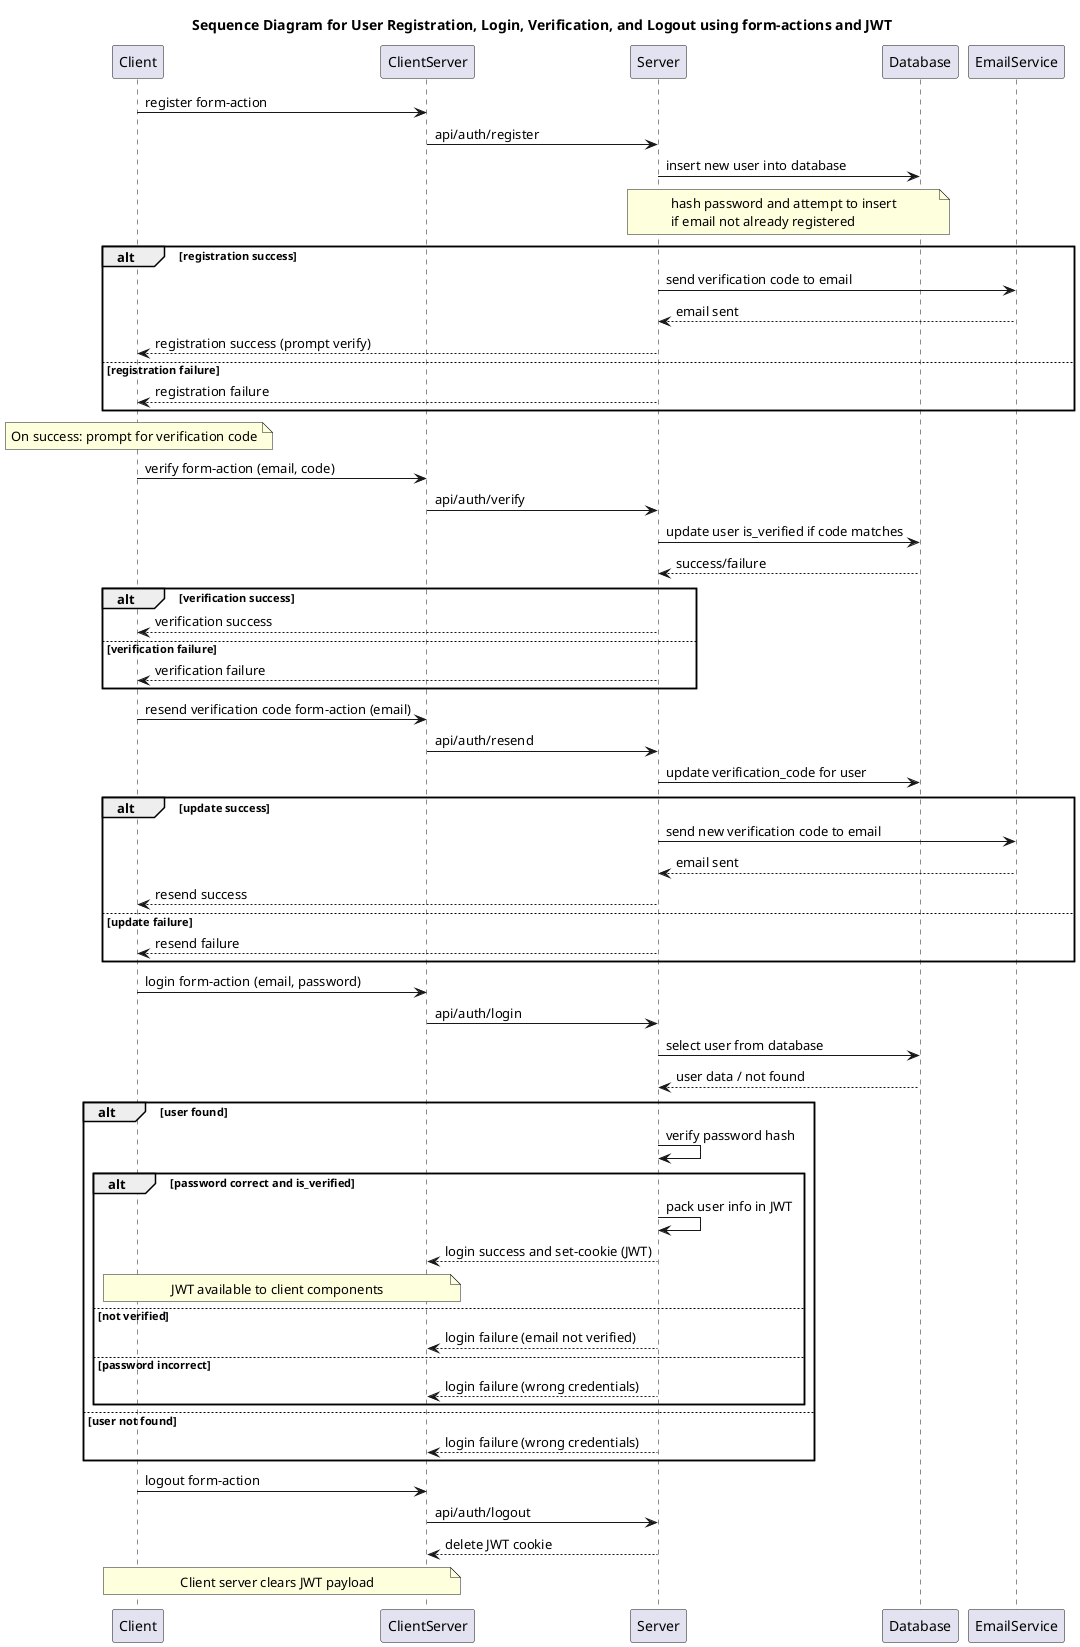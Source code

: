 @startuml
title Sequence Diagram for User Registration, Login, Verification, and Logout using form-actions and JWT

Client -> ClientServer: register form-action
ClientServer -> Server: api/auth/register
Server -> Database: insert new user into database
note over Server, Database: hash password and attempt to insert\nif email not already registered
alt registration success
    Server -> EmailService: send verification code to email
    EmailService --> Server: email sent
    Server --> Client: registration success (prompt verify)
else registration failure
    Server --> Client: registration failure
end
note over Client: On success: prompt for verification code

Client -> ClientServer: verify form-action (email, code)
ClientServer -> Server: api/auth/verify
Server -> Database: update user is_verified if code matches
Database --> Server: success/failure
alt verification success
    Server --> Client: verification success
else verification failure
    Server --> Client: verification failure
end

Client -> ClientServer: resend verification code form-action (email)
ClientServer -> Server: api/auth/resend
Server -> Database: update verification_code for user
alt update success
    Server -> EmailService: send new verification code to email
    EmailService --> Server: email sent
    Server --> Client: resend success
else update failure
    Server --> Client: resend failure
end

Client -> ClientServer: login form-action (email, password)
ClientServer -> Server: api/auth/login
Server -> Database: select user from database
Database --> Server: user data / not found
alt user found
    Server -> Server: verify password hash
    alt password correct and is_verified
        Server -> Server: pack user info in JWT
        Server --> ClientServer: login success and set-cookie (JWT)
        note over Client, ClientServer: JWT available to client components
    else not verified
        Server --> ClientServer: login failure (email not verified)
    else password incorrect
        Server --> ClientServer: login failure (wrong credentials)
    end
else user not found
    Server --> ClientServer: login failure (wrong credentials)
end

Client -> ClientServer: logout form-action
ClientServer -> Server: api/auth/logout
Server --> ClientServer: delete JWT cookie
note over ClientServer, Client: Client server clears JWT payload

@enduml